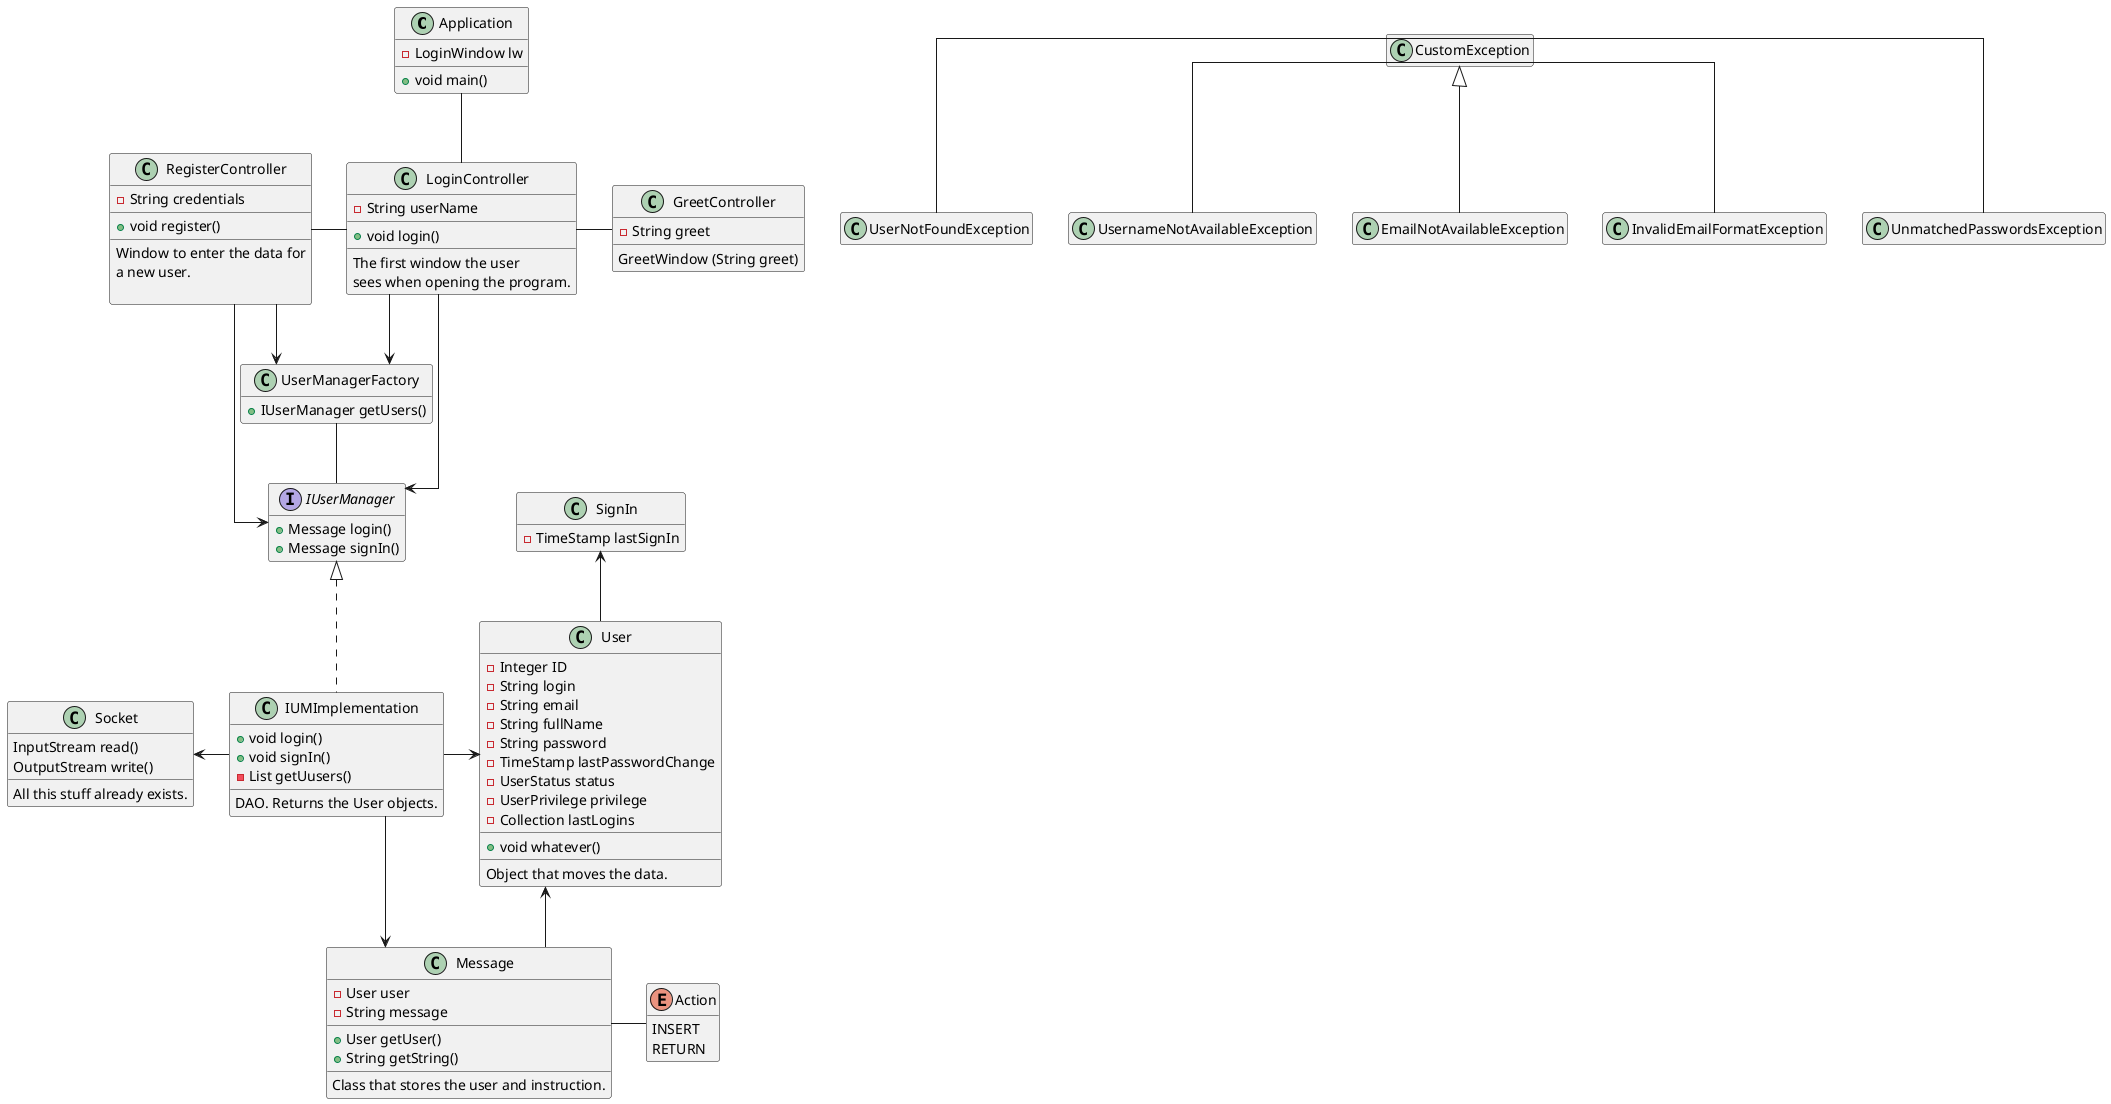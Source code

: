 @startuml client
/'Graphic properties
'/

skinparam linetype ortho
skinparam groupInheritance 5
hide empty members

/'Main class
'/
class Application {
    -LoginWindow lw
    +void main()
}

/'Every window of the program.
Three of them.'/
class LoginController {
    -String userName
    __
    +void login()
    __
    The first window the user 
    sees when opening the program.
}
class RegisterController {
    -String credentials
    __
    +void register()
    __
    Window to enter the data for 
    a new user.

}
class GreetController {
    -String greet
    __
    GreetWindow (String greet)
}
/'Logic part of the program.
'/
interface IUserManager {
    +Message login()
    +Message signIn()
}
class IUMImplementation {
    +void login()
    +void signIn()
    -List getUusers()
    __
    DAO. Returns the User objects.
}
class UserManagerFactory {
    +IUserManager getUsers()
}

/'Pre-existing Java classes '/
class Socket {
    InputStream read()
    OutputStream write()
    __
    All this stuff already exists.
}
/'Objects, etc
'/
class User {
    -Integer ID
    -String login
    -String email
    -String fullName
    -String password
    -TimeStamp lastPasswordChange
    -UserStatus status
    -UserPrivilege privilege
    -Collection lastLogins
    __
    +void whatever()
    __
    Object that moves the data.
}
class SignIn {
    -TimeStamp lastSignIn
}
/'Encapsulator class
'/
class Message {
    -User user
    -String message
    __
    +User getUser()
    +String getString()
    __
    Class that stores the user and instruction.
}
/'types of response'/
enum Action {
    INSERT
    RETURN
}

/'Exceptions.
class UserNotFoundException {
}
class UsernameNotAvailableException {
}
class EmailNotAvailableException {
}
class InvalidEmailFormatException {
}
class UnmatchedPasswordsException {
}
'/

Application -- LoginController

LoginController -right- GreetController
LoginController -left- RegisterController

LoginController -down-> UserManagerFactory
RegisterController --> UserManagerFactory

LoginController --> IUserManager
RegisterController --> IUserManager

/' It looks horrible but ya have to indicate it:
User appears in every class from view.
'/

/'
LoginController --> User
RegisterController --> User
GreetController -down-> User
'/

UserManagerFactory -- IUserManager
IUserManager <|.. IUMImplementation
IUMImplementation -right-> User

IUMImplementation -left-> Socket
IUMImplementation --> Message

User -up-> SignIn
User <-right- Message
Action -left- Message


CustomException <|-- UserNotFoundException
CustomException <|-- UsernameNotAvailableException
CustomException <|-- EmailNotAvailableException
CustomException <|-- InvalidEmailFormatException
CustomException <|-- UnmatchedPasswordsException


/'
IUMImplementation -down- UserNotFoundException
IUMImplementation -down- UsernameNotAvailableException
IUMImplementation -down- EmailNotAvailableException
InvalidEmailFormatException -right- RegisterController
UnmatchedPasswordsException -- RegisterController
'/
@enduml